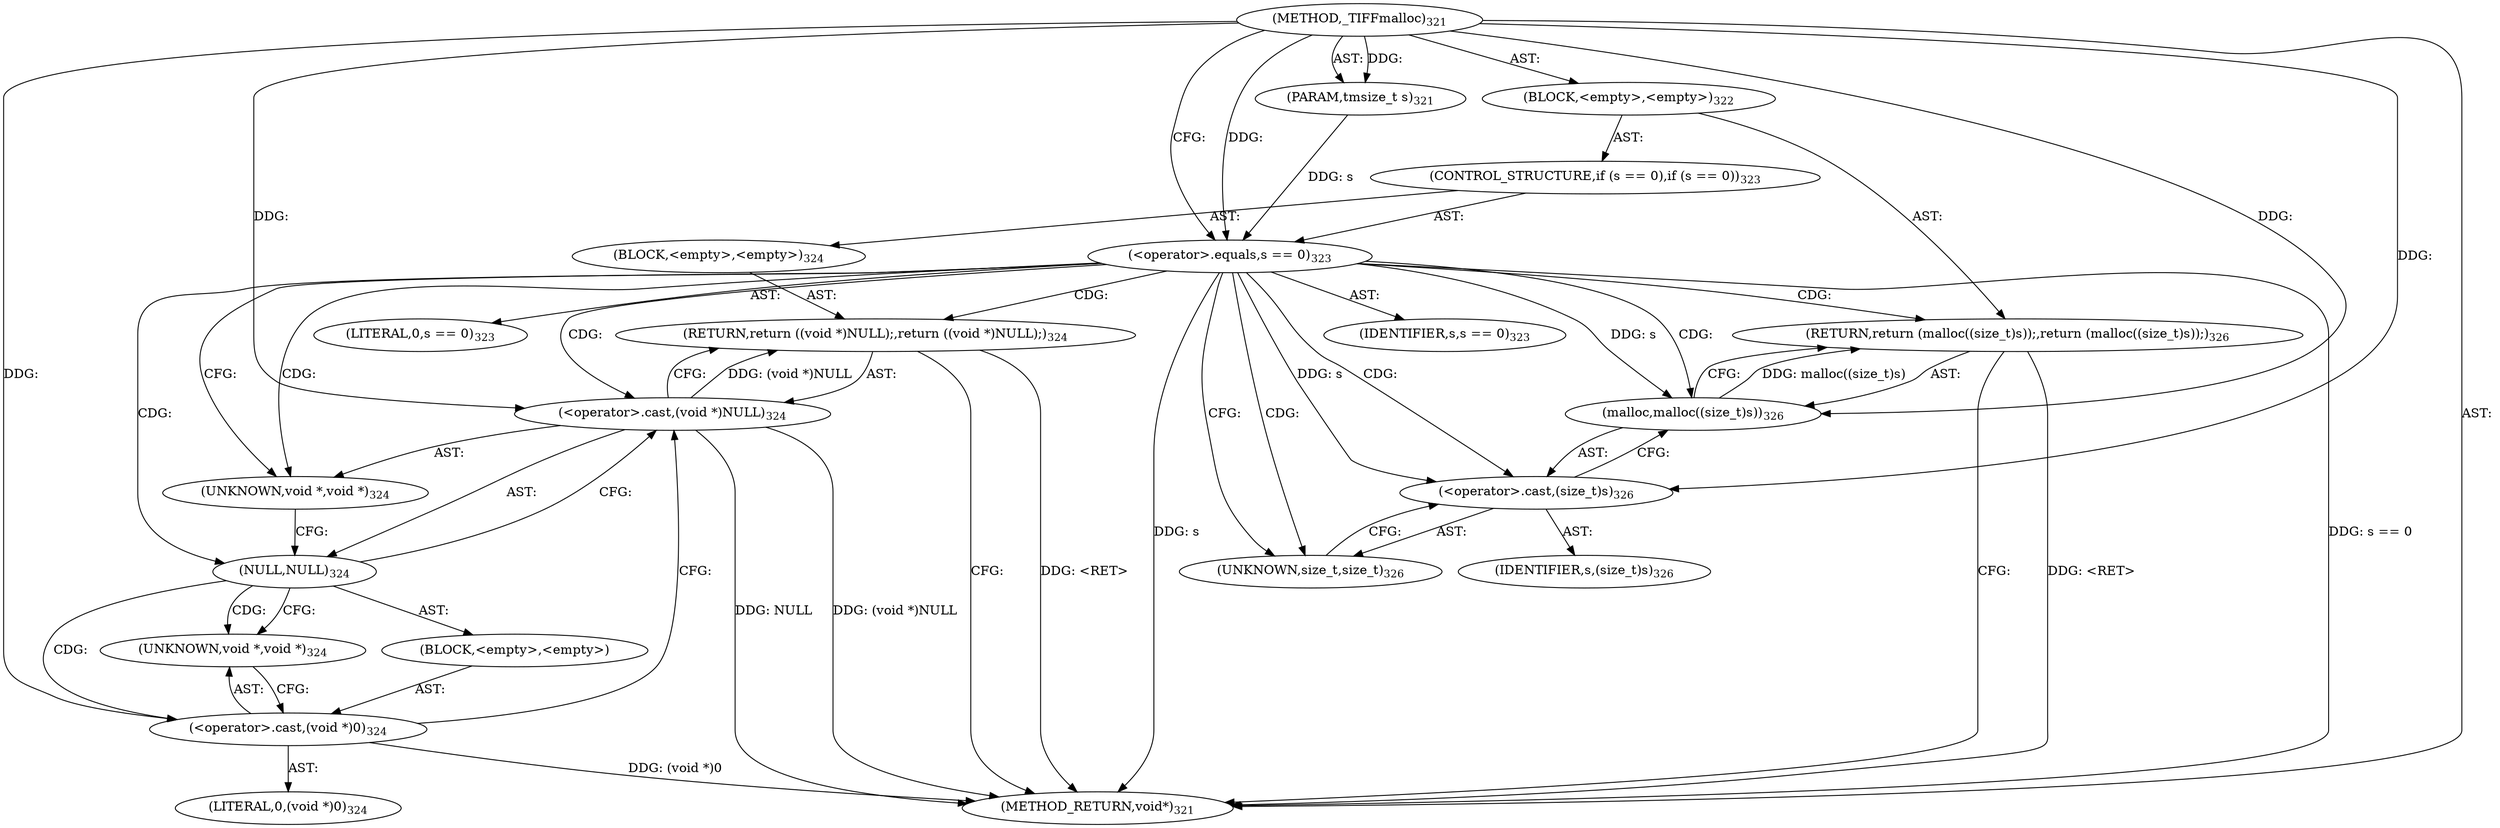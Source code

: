 digraph "_TIFFmalloc" {  
"34095" [label = <(METHOD,_TIFFmalloc)<SUB>321</SUB>> ]
"34096" [label = <(PARAM,tmsize_t s)<SUB>321</SUB>> ]
"34097" [label = <(BLOCK,&lt;empty&gt;,&lt;empty&gt;)<SUB>322</SUB>> ]
"34098" [label = <(CONTROL_STRUCTURE,if (s == 0),if (s == 0))<SUB>323</SUB>> ]
"34099" [label = <(&lt;operator&gt;.equals,s == 0)<SUB>323</SUB>> ]
"34100" [label = <(IDENTIFIER,s,s == 0)<SUB>323</SUB>> ]
"34101" [label = <(LITERAL,0,s == 0)<SUB>323</SUB>> ]
"34102" [label = <(BLOCK,&lt;empty&gt;,&lt;empty&gt;)<SUB>324</SUB>> ]
"34103" [label = <(RETURN,return ((void *)NULL);,return ((void *)NULL);)<SUB>324</SUB>> ]
"34104" [label = <(&lt;operator&gt;.cast,(void *)NULL)<SUB>324</SUB>> ]
"34105" [label = <(UNKNOWN,void *,void *)<SUB>324</SUB>> ]
"34106" [label = <(NULL,NULL)<SUB>324</SUB>> ]
"34107" [label = <(BLOCK,&lt;empty&gt;,&lt;empty&gt;)> ]
"34108" [label = <(&lt;operator&gt;.cast,(void *)0)<SUB>324</SUB>> ]
"34109" [label = <(UNKNOWN,void *,void *)<SUB>324</SUB>> ]
"34110" [label = <(LITERAL,0,(void *)0)<SUB>324</SUB>> ]
"34111" [label = <(RETURN,return (malloc((size_t)s));,return (malloc((size_t)s));)<SUB>326</SUB>> ]
"34112" [label = <(malloc,malloc((size_t)s))<SUB>326</SUB>> ]
"34113" [label = <(&lt;operator&gt;.cast,(size_t)s)<SUB>326</SUB>> ]
"34114" [label = <(UNKNOWN,size_t,size_t)<SUB>326</SUB>> ]
"34115" [label = <(IDENTIFIER,s,(size_t)s)<SUB>326</SUB>> ]
"34116" [label = <(METHOD_RETURN,void*)<SUB>321</SUB>> ]
  "34095" -> "34096"  [ label = "AST: "] 
  "34095" -> "34097"  [ label = "AST: "] 
  "34095" -> "34116"  [ label = "AST: "] 
  "34097" -> "34098"  [ label = "AST: "] 
  "34097" -> "34111"  [ label = "AST: "] 
  "34098" -> "34099"  [ label = "AST: "] 
  "34098" -> "34102"  [ label = "AST: "] 
  "34099" -> "34100"  [ label = "AST: "] 
  "34099" -> "34101"  [ label = "AST: "] 
  "34102" -> "34103"  [ label = "AST: "] 
  "34103" -> "34104"  [ label = "AST: "] 
  "34104" -> "34105"  [ label = "AST: "] 
  "34104" -> "34106"  [ label = "AST: "] 
  "34106" -> "34107"  [ label = "AST: "] 
  "34107" -> "34108"  [ label = "AST: "] 
  "34108" -> "34109"  [ label = "AST: "] 
  "34108" -> "34110"  [ label = "AST: "] 
  "34111" -> "34112"  [ label = "AST: "] 
  "34112" -> "34113"  [ label = "AST: "] 
  "34113" -> "34114"  [ label = "AST: "] 
  "34113" -> "34115"  [ label = "AST: "] 
  "34111" -> "34116"  [ label = "CFG: "] 
  "34099" -> "34105"  [ label = "CFG: "] 
  "34099" -> "34114"  [ label = "CFG: "] 
  "34112" -> "34111"  [ label = "CFG: "] 
  "34103" -> "34116"  [ label = "CFG: "] 
  "34113" -> "34112"  [ label = "CFG: "] 
  "34104" -> "34103"  [ label = "CFG: "] 
  "34114" -> "34113"  [ label = "CFG: "] 
  "34105" -> "34106"  [ label = "CFG: "] 
  "34106" -> "34109"  [ label = "CFG: "] 
  "34106" -> "34104"  [ label = "CFG: "] 
  "34108" -> "34104"  [ label = "CFG: "] 
  "34109" -> "34108"  [ label = "CFG: "] 
  "34095" -> "34099"  [ label = "CFG: "] 
  "34111" -> "34116"  [ label = "DDG: &lt;RET&gt;"] 
  "34103" -> "34116"  [ label = "DDG: &lt;RET&gt;"] 
  "34099" -> "34116"  [ label = "DDG: s"] 
  "34099" -> "34116"  [ label = "DDG: s == 0"] 
  "34104" -> "34116"  [ label = "DDG: NULL"] 
  "34108" -> "34116"  [ label = "DDG: (void *)0"] 
  "34104" -> "34116"  [ label = "DDG: (void *)NULL"] 
  "34095" -> "34096"  [ label = "DDG: "] 
  "34112" -> "34111"  [ label = "DDG: malloc((size_t)s)"] 
  "34096" -> "34099"  [ label = "DDG: s"] 
  "34095" -> "34099"  [ label = "DDG: "] 
  "34104" -> "34103"  [ label = "DDG: (void *)NULL"] 
  "34099" -> "34112"  [ label = "DDG: s"] 
  "34095" -> "34112"  [ label = "DDG: "] 
  "34095" -> "34104"  [ label = "DDG: "] 
  "34099" -> "34113"  [ label = "DDG: s"] 
  "34095" -> "34113"  [ label = "DDG: "] 
  "34095" -> "34108"  [ label = "DDG: "] 
  "34099" -> "34104"  [ label = "CDG: "] 
  "34099" -> "34106"  [ label = "CDG: "] 
  "34099" -> "34105"  [ label = "CDG: "] 
  "34099" -> "34103"  [ label = "CDG: "] 
  "34099" -> "34114"  [ label = "CDG: "] 
  "34099" -> "34113"  [ label = "CDG: "] 
  "34099" -> "34112"  [ label = "CDG: "] 
  "34099" -> "34111"  [ label = "CDG: "] 
  "34106" -> "34108"  [ label = "CDG: "] 
  "34106" -> "34109"  [ label = "CDG: "] 
}
